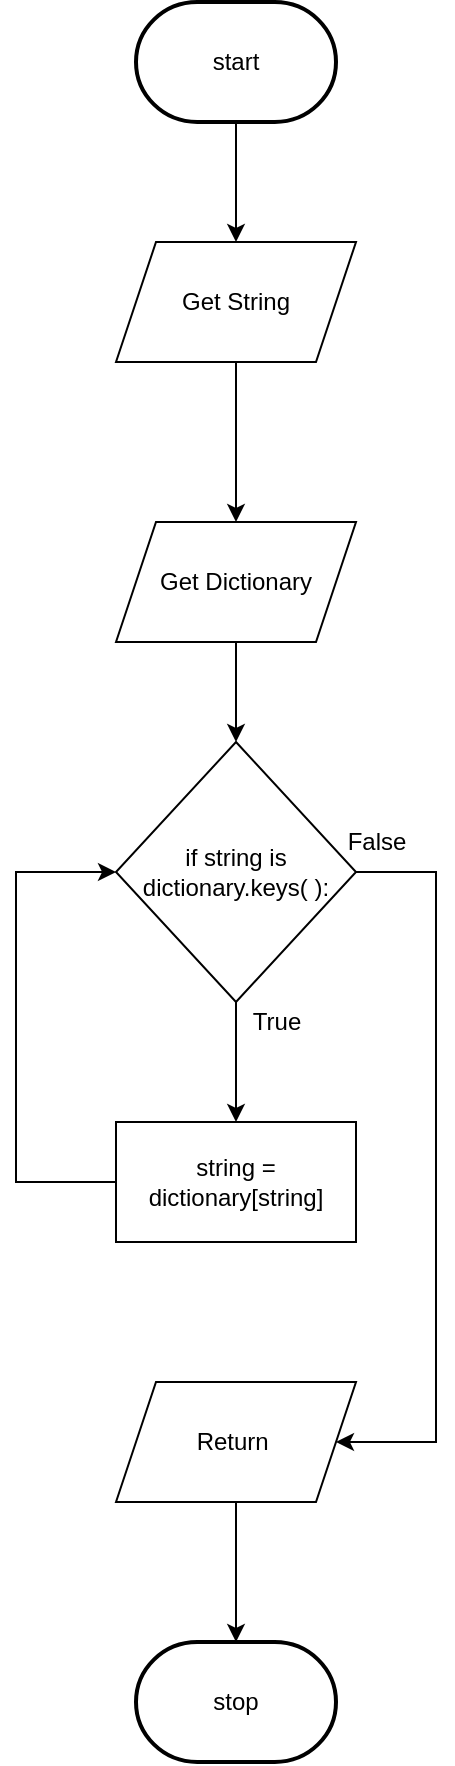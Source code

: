 <mxfile>
    <diagram id="3PqoT2QWuO1CEPU_z614" name="Page-1">
        <mxGraphModel dx="434" dy="332" grid="1" gridSize="10" guides="1" tooltips="1" connect="1" arrows="1" fold="1" page="1" pageScale="1" pageWidth="850" pageHeight="1100" math="0" shadow="0">
            <root>
                <mxCell id="0"/>
                <mxCell id="1" parent="0"/>
                <mxCell id="3" style="edgeStyle=none;html=1;exitX=0.5;exitY=1;exitDx=0;exitDy=0;exitPerimeter=0;entryX=0.5;entryY=0;entryDx=0;entryDy=0;" edge="1" parent="1">
                    <mxGeometry relative="1" as="geometry">
                        <mxPoint x="280" y="160" as="targetPoint"/>
                        <mxPoint x="280" y="100" as="sourcePoint"/>
                    </mxGeometry>
                </mxCell>
                <mxCell id="6" value="" style="edgeStyle=none;html=1;" edge="1" parent="1" source="8" target="14">
                    <mxGeometry relative="1" as="geometry"/>
                </mxCell>
                <mxCell id="7" style="edgeStyle=none;rounded=0;html=1;entryX=1;entryY=0.5;entryDx=0;entryDy=0;" edge="1" parent="1" source="8" target="16">
                    <mxGeometry relative="1" as="geometry">
                        <mxPoint x="450" y="470" as="targetPoint"/>
                        <Array as="points">
                            <mxPoint x="380" y="475"/>
                            <mxPoint x="380" y="760"/>
                        </Array>
                    </mxGeometry>
                </mxCell>
                <mxCell id="8" value="if string is dictionary.keys( ):" style="rhombus;whiteSpace=wrap;html=1;" vertex="1" parent="1">
                    <mxGeometry x="220" y="410" width="120" height="130" as="geometry"/>
                </mxCell>
                <mxCell id="9" value="" style="edgeStyle=none;html=1;" edge="1" parent="1" source="10" target="12">
                    <mxGeometry relative="1" as="geometry"/>
                </mxCell>
                <mxCell id="10" value="Get String" style="shape=parallelogram;perimeter=parallelogramPerimeter;whiteSpace=wrap;html=1;fixedSize=1;" vertex="1" parent="1">
                    <mxGeometry x="220" y="160" width="120" height="60" as="geometry"/>
                </mxCell>
                <mxCell id="11" value="" style="edgeStyle=none;html=1;" edge="1" parent="1" source="12" target="8">
                    <mxGeometry relative="1" as="geometry"/>
                </mxCell>
                <mxCell id="12" value="Get Dictionary" style="shape=parallelogram;perimeter=parallelogramPerimeter;whiteSpace=wrap;html=1;fixedSize=1;" vertex="1" parent="1">
                    <mxGeometry x="220" y="300" width="120" height="60" as="geometry"/>
                </mxCell>
                <mxCell id="13" style="edgeStyle=none;html=1;entryX=0;entryY=0.5;entryDx=0;entryDy=0;rounded=0;" edge="1" parent="1" source="14" target="8">
                    <mxGeometry relative="1" as="geometry">
                        <Array as="points">
                            <mxPoint x="170" y="630"/>
                            <mxPoint x="170" y="475"/>
                        </Array>
                    </mxGeometry>
                </mxCell>
                <mxCell id="14" value="string = dictionary[string]" style="whiteSpace=wrap;html=1;" vertex="1" parent="1">
                    <mxGeometry x="220" y="600" width="120" height="60" as="geometry"/>
                </mxCell>
                <mxCell id="15" value="" style="edgeStyle=none;rounded=0;html=1;" edge="1" parent="1" source="16">
                    <mxGeometry relative="1" as="geometry">
                        <mxPoint x="280" y="860" as="targetPoint"/>
                    </mxGeometry>
                </mxCell>
                <mxCell id="16" value="Return&amp;nbsp;" style="shape=parallelogram;perimeter=parallelogramPerimeter;whiteSpace=wrap;html=1;fixedSize=1;" vertex="1" parent="1">
                    <mxGeometry x="220" y="730" width="120" height="60" as="geometry"/>
                </mxCell>
                <mxCell id="17" value="True" style="text;html=1;align=center;verticalAlign=middle;resizable=0;points=[];autosize=1;strokeColor=none;fillColor=none;" vertex="1" parent="1">
                    <mxGeometry x="280" y="540" width="40" height="20" as="geometry"/>
                </mxCell>
                <mxCell id="18" value="False" style="text;html=1;align=center;verticalAlign=middle;resizable=0;points=[];autosize=1;strokeColor=none;fillColor=none;" vertex="1" parent="1">
                    <mxGeometry x="325" y="450" width="50" height="20" as="geometry"/>
                </mxCell>
                <mxCell id="19" value="start" style="strokeWidth=2;html=1;shape=mxgraph.flowchart.terminator;whiteSpace=wrap;" vertex="1" parent="1">
                    <mxGeometry x="230" y="40" width="100" height="60" as="geometry"/>
                </mxCell>
                <mxCell id="20" value="stop" style="strokeWidth=2;html=1;shape=mxgraph.flowchart.terminator;whiteSpace=wrap;" vertex="1" parent="1">
                    <mxGeometry x="230" y="860" width="100" height="60" as="geometry"/>
                </mxCell>
            </root>
        </mxGraphModel>
    </diagram>
</mxfile>